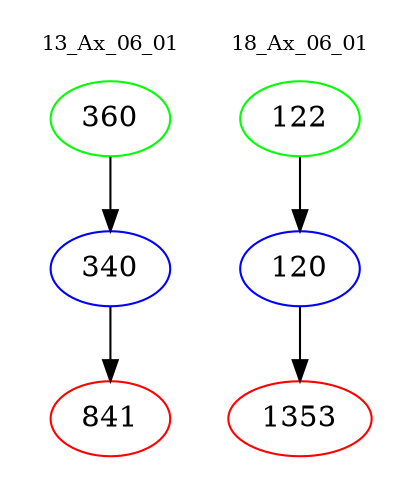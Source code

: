 digraph{
subgraph cluster_0 {
color = white
label = "13_Ax_06_01";
fontsize=10;
T0_360 [label="360", color="green"]
T0_360 -> T0_340 [color="black"]
T0_340 [label="340", color="blue"]
T0_340 -> T0_841 [color="black"]
T0_841 [label="841", color="red"]
}
subgraph cluster_1 {
color = white
label = "18_Ax_06_01";
fontsize=10;
T1_122 [label="122", color="green"]
T1_122 -> T1_120 [color="black"]
T1_120 [label="120", color="blue"]
T1_120 -> T1_1353 [color="black"]
T1_1353 [label="1353", color="red"]
}
}
